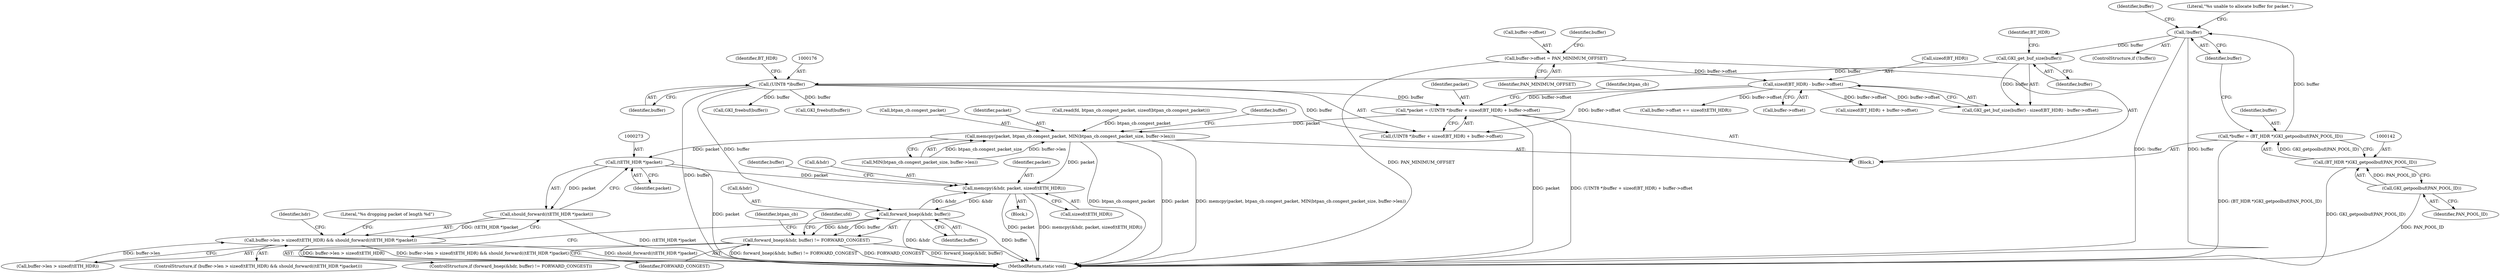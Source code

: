 digraph "0_Android_472271b153c5dc53c28beac55480a8d8434b2d5c_24@integer" {
"1000172" [label="(Call,*packet = (UINT8 *)buffer + sizeof(BT_HDR) + buffer->offset)"];
"1000175" [label="(Call,(UINT8 *)buffer)"];
"1000163" [label="(Call,GKI_get_buf_size(buffer))"];
"1000146" [label="(Call,!buffer)"];
"1000139" [label="(Call,*buffer = (BT_HDR *)GKI_getpoolbuf(PAN_POOL_ID))"];
"1000141" [label="(Call,(BT_HDR *)GKI_getpoolbuf(PAN_POOL_ID))"];
"1000143" [label="(Call,GKI_getpoolbuf(PAN_POOL_ID))"];
"1000165" [label="(Call,sizeof(BT_HDR) - buffer->offset)"];
"1000153" [label="(Call,buffer->offset = PAN_MINIMUM_OFFSET)"];
"1000240" [label="(Call,memcpy(packet, btpan_cb.congest_packet, MIN(btpan_cb.congest_packet_size, buffer->len)))"];
"1000272" [label="(Call,(tETH_HDR *)packet)"];
"1000271" [label="(Call,should_forward((tETH_HDR *)packet))"];
"1000264" [label="(Call,buffer->len > sizeof(tETH_HDR) && should_forward((tETH_HDR *)packet))"];
"1000277" [label="(Call,memcpy(&hdr, packet, sizeof(tETH_HDR)))"];
"1000297" [label="(Call,forward_bnep(&hdr, buffer))"];
"1000296" [label="(Call,forward_bnep(&hdr, buffer) != FORWARD_CONGEST)"];
"1000285" [label="(Identifier,buffer)"];
"1000278" [label="(Call,&hdr)"];
"1000139" [label="(Call,*buffer = (BT_HDR *)GKI_getpoolbuf(PAN_POOL_ID))"];
"1000166" [label="(Call,sizeof(BT_HDR))"];
"1000279" [label="(Identifier,hdr)"];
"1000242" [label="(Call,btpan_cb.congest_packet)"];
"1000175" [label="(Call,(UINT8 *)buffer)"];
"1000224" [label="(Call,GKI_freebuf(buffer))"];
"1000281" [label="(Call,sizeof(tETH_HDR))"];
"1000177" [label="(Identifier,buffer)"];
"1000297" [label="(Call,forward_bnep(&hdr, buffer))"];
"1000137" [label="(Block,)"];
"1000167" [label="(Identifier,BT_HDR)"];
"1000143" [label="(Call,GKI_getpoolbuf(PAN_POOL_ID))"];
"1000180" [label="(Identifier,BT_HDR)"];
"1000155" [label="(Identifier,buffer)"];
"1000157" [label="(Identifier,PAN_MINIMUM_OFFSET)"];
"1000301" [label="(Identifier,FORWARD_CONGEST)"];
"1000277" [label="(Call,memcpy(&hdr, packet, sizeof(tETH_HDR)))"];
"1000141" [label="(Call,(BT_HDR *)GKI_getpoolbuf(PAN_POOL_ID))"];
"1000295" [label="(ControlStructure,if (forward_bnep(&hdr, buffer) != FORWARD_CONGEST))"];
"1000140" [label="(Identifier,buffer)"];
"1000165" [label="(Call,sizeof(BT_HDR) - buffer->offset)"];
"1000164" [label="(Identifier,buffer)"];
"1000271" [label="(Call,should_forward((tETH_HDR *)packet))"];
"1000147" [label="(Identifier,buffer)"];
"1000160" [label="(Identifier,buffer)"];
"1000289" [label="(Call,buffer->offset += sizeof(tETH_HDR))"];
"1000298" [label="(Call,&hdr)"];
"1000296" [label="(Call,forward_bnep(&hdr, buffer) != FORWARD_CONGEST)"];
"1000264" [label="(Call,buffer->len > sizeof(tETH_HDR) && should_forward((tETH_HDR *)packet))"];
"1000320" [label="(Call,GKI_freebuf(buffer))"];
"1000146" [label="(Call,!buffer)"];
"1000245" [label="(Call,MIN(btpan_cb.congest_packet_size, buffer->len))"];
"1000153" [label="(Call,buffer->offset = PAN_MINIMUM_OFFSET)"];
"1000178" [label="(Call,sizeof(BT_HDR) + buffer->offset)"];
"1000240" [label="(Call,memcpy(packet, btpan_cb.congest_packet, MIN(btpan_cb.congest_packet_size, buffer->len)))"];
"1000300" [label="(Identifier,buffer)"];
"1000187" [label="(Identifier,btpan_cb)"];
"1000162" [label="(Call,GKI_get_buf_size(buffer) - sizeof(BT_HDR) - buffer->offset)"];
"1000265" [label="(Call,buffer->len > sizeof(tETH_HDR))"];
"1000168" [label="(Call,buffer->offset)"];
"1000304" [label="(Identifier,btpan_cb)"];
"1000163" [label="(Call,GKI_get_buf_size(buffer))"];
"1000275" [label="(Block,)"];
"1000241" [label="(Identifier,packet)"];
"1000154" [label="(Call,buffer->offset)"];
"1000272" [label="(Call,(tETH_HDR *)packet)"];
"1000263" [label="(ControlStructure,if (buffer->len > sizeof(tETH_HDR) && should_forward((tETH_HDR *)packet)))"];
"1000274" [label="(Identifier,packet)"];
"1000280" [label="(Identifier,packet)"];
"1000174" [label="(Call,(UINT8 *)buffer + sizeof(BT_HDR) + buffer->offset)"];
"1000357" [label="(MethodReturn,static void)"];
"1000173" [label="(Identifier,packet)"];
"1000145" [label="(ControlStructure,if (!buffer))"];
"1000150" [label="(Literal,\"%s unable to allocate buffer for packet.\")"];
"1000172" [label="(Call,*packet = (UINT8 *)buffer + sizeof(BT_HDR) + buffer->offset)"];
"1000193" [label="(Call,read(fd, btpan_cb.congest_packet, sizeof(btpan_cb.congest_packet)))"];
"1000310" [label="(Literal,\"%s dropping packet of length %d\")"];
"1000324" [label="(Identifier,ufd)"];
"1000144" [label="(Identifier,PAN_POOL_ID)"];
"1000254" [label="(Identifier,buffer)"];
"1000172" -> "1000137"  [label="AST: "];
"1000172" -> "1000174"  [label="CFG: "];
"1000173" -> "1000172"  [label="AST: "];
"1000174" -> "1000172"  [label="AST: "];
"1000187" -> "1000172"  [label="CFG: "];
"1000172" -> "1000357"  [label="DDG: packet"];
"1000172" -> "1000357"  [label="DDG: (UINT8 *)buffer + sizeof(BT_HDR) + buffer->offset"];
"1000175" -> "1000172"  [label="DDG: buffer"];
"1000165" -> "1000172"  [label="DDG: buffer->offset"];
"1000172" -> "1000240"  [label="DDG: packet"];
"1000175" -> "1000174"  [label="AST: "];
"1000175" -> "1000177"  [label="CFG: "];
"1000176" -> "1000175"  [label="AST: "];
"1000177" -> "1000175"  [label="AST: "];
"1000180" -> "1000175"  [label="CFG: "];
"1000175" -> "1000357"  [label="DDG: buffer"];
"1000175" -> "1000174"  [label="DDG: buffer"];
"1000163" -> "1000175"  [label="DDG: buffer"];
"1000175" -> "1000224"  [label="DDG: buffer"];
"1000175" -> "1000297"  [label="DDG: buffer"];
"1000175" -> "1000320"  [label="DDG: buffer"];
"1000163" -> "1000162"  [label="AST: "];
"1000163" -> "1000164"  [label="CFG: "];
"1000164" -> "1000163"  [label="AST: "];
"1000167" -> "1000163"  [label="CFG: "];
"1000163" -> "1000162"  [label="DDG: buffer"];
"1000146" -> "1000163"  [label="DDG: buffer"];
"1000146" -> "1000145"  [label="AST: "];
"1000146" -> "1000147"  [label="CFG: "];
"1000147" -> "1000146"  [label="AST: "];
"1000150" -> "1000146"  [label="CFG: "];
"1000155" -> "1000146"  [label="CFG: "];
"1000146" -> "1000357"  [label="DDG: !buffer"];
"1000146" -> "1000357"  [label="DDG: buffer"];
"1000139" -> "1000146"  [label="DDG: buffer"];
"1000139" -> "1000137"  [label="AST: "];
"1000139" -> "1000141"  [label="CFG: "];
"1000140" -> "1000139"  [label="AST: "];
"1000141" -> "1000139"  [label="AST: "];
"1000147" -> "1000139"  [label="CFG: "];
"1000139" -> "1000357"  [label="DDG: (BT_HDR *)GKI_getpoolbuf(PAN_POOL_ID)"];
"1000141" -> "1000139"  [label="DDG: GKI_getpoolbuf(PAN_POOL_ID)"];
"1000141" -> "1000143"  [label="CFG: "];
"1000142" -> "1000141"  [label="AST: "];
"1000143" -> "1000141"  [label="AST: "];
"1000141" -> "1000357"  [label="DDG: GKI_getpoolbuf(PAN_POOL_ID)"];
"1000143" -> "1000141"  [label="DDG: PAN_POOL_ID"];
"1000143" -> "1000144"  [label="CFG: "];
"1000144" -> "1000143"  [label="AST: "];
"1000143" -> "1000357"  [label="DDG: PAN_POOL_ID"];
"1000165" -> "1000162"  [label="AST: "];
"1000165" -> "1000168"  [label="CFG: "];
"1000166" -> "1000165"  [label="AST: "];
"1000168" -> "1000165"  [label="AST: "];
"1000162" -> "1000165"  [label="CFG: "];
"1000165" -> "1000162"  [label="DDG: buffer->offset"];
"1000153" -> "1000165"  [label="DDG: buffer->offset"];
"1000165" -> "1000174"  [label="DDG: buffer->offset"];
"1000165" -> "1000178"  [label="DDG: buffer->offset"];
"1000165" -> "1000289"  [label="DDG: buffer->offset"];
"1000153" -> "1000137"  [label="AST: "];
"1000153" -> "1000157"  [label="CFG: "];
"1000154" -> "1000153"  [label="AST: "];
"1000157" -> "1000153"  [label="AST: "];
"1000160" -> "1000153"  [label="CFG: "];
"1000153" -> "1000357"  [label="DDG: PAN_MINIMUM_OFFSET"];
"1000240" -> "1000137"  [label="AST: "];
"1000240" -> "1000245"  [label="CFG: "];
"1000241" -> "1000240"  [label="AST: "];
"1000242" -> "1000240"  [label="AST: "];
"1000245" -> "1000240"  [label="AST: "];
"1000254" -> "1000240"  [label="CFG: "];
"1000240" -> "1000357"  [label="DDG: memcpy(packet, btpan_cb.congest_packet, MIN(btpan_cb.congest_packet_size, buffer->len))"];
"1000240" -> "1000357"  [label="DDG: btpan_cb.congest_packet"];
"1000240" -> "1000357"  [label="DDG: packet"];
"1000193" -> "1000240"  [label="DDG: btpan_cb.congest_packet"];
"1000245" -> "1000240"  [label="DDG: btpan_cb.congest_packet_size"];
"1000245" -> "1000240"  [label="DDG: buffer->len"];
"1000240" -> "1000272"  [label="DDG: packet"];
"1000240" -> "1000277"  [label="DDG: packet"];
"1000272" -> "1000271"  [label="AST: "];
"1000272" -> "1000274"  [label="CFG: "];
"1000273" -> "1000272"  [label="AST: "];
"1000274" -> "1000272"  [label="AST: "];
"1000271" -> "1000272"  [label="CFG: "];
"1000272" -> "1000357"  [label="DDG: packet"];
"1000272" -> "1000271"  [label="DDG: packet"];
"1000272" -> "1000277"  [label="DDG: packet"];
"1000271" -> "1000264"  [label="AST: "];
"1000264" -> "1000271"  [label="CFG: "];
"1000271" -> "1000357"  [label="DDG: (tETH_HDR *)packet"];
"1000271" -> "1000264"  [label="DDG: (tETH_HDR *)packet"];
"1000264" -> "1000263"  [label="AST: "];
"1000264" -> "1000265"  [label="CFG: "];
"1000265" -> "1000264"  [label="AST: "];
"1000279" -> "1000264"  [label="CFG: "];
"1000310" -> "1000264"  [label="CFG: "];
"1000264" -> "1000357"  [label="DDG: buffer->len > sizeof(tETH_HDR)"];
"1000264" -> "1000357"  [label="DDG: buffer->len > sizeof(tETH_HDR) && should_forward((tETH_HDR *)packet)"];
"1000264" -> "1000357"  [label="DDG: should_forward((tETH_HDR *)packet)"];
"1000265" -> "1000264"  [label="DDG: buffer->len"];
"1000277" -> "1000275"  [label="AST: "];
"1000277" -> "1000281"  [label="CFG: "];
"1000278" -> "1000277"  [label="AST: "];
"1000280" -> "1000277"  [label="AST: "];
"1000281" -> "1000277"  [label="AST: "];
"1000285" -> "1000277"  [label="CFG: "];
"1000277" -> "1000357"  [label="DDG: packet"];
"1000277" -> "1000357"  [label="DDG: memcpy(&hdr, packet, sizeof(tETH_HDR))"];
"1000297" -> "1000277"  [label="DDG: &hdr"];
"1000277" -> "1000297"  [label="DDG: &hdr"];
"1000297" -> "1000296"  [label="AST: "];
"1000297" -> "1000300"  [label="CFG: "];
"1000298" -> "1000297"  [label="AST: "];
"1000300" -> "1000297"  [label="AST: "];
"1000301" -> "1000297"  [label="CFG: "];
"1000297" -> "1000357"  [label="DDG: &hdr"];
"1000297" -> "1000357"  [label="DDG: buffer"];
"1000297" -> "1000296"  [label="DDG: &hdr"];
"1000297" -> "1000296"  [label="DDG: buffer"];
"1000296" -> "1000295"  [label="AST: "];
"1000296" -> "1000301"  [label="CFG: "];
"1000301" -> "1000296"  [label="AST: "];
"1000304" -> "1000296"  [label="CFG: "];
"1000324" -> "1000296"  [label="CFG: "];
"1000296" -> "1000357"  [label="DDG: forward_bnep(&hdr, buffer) != FORWARD_CONGEST"];
"1000296" -> "1000357"  [label="DDG: FORWARD_CONGEST"];
"1000296" -> "1000357"  [label="DDG: forward_bnep(&hdr, buffer)"];
}
